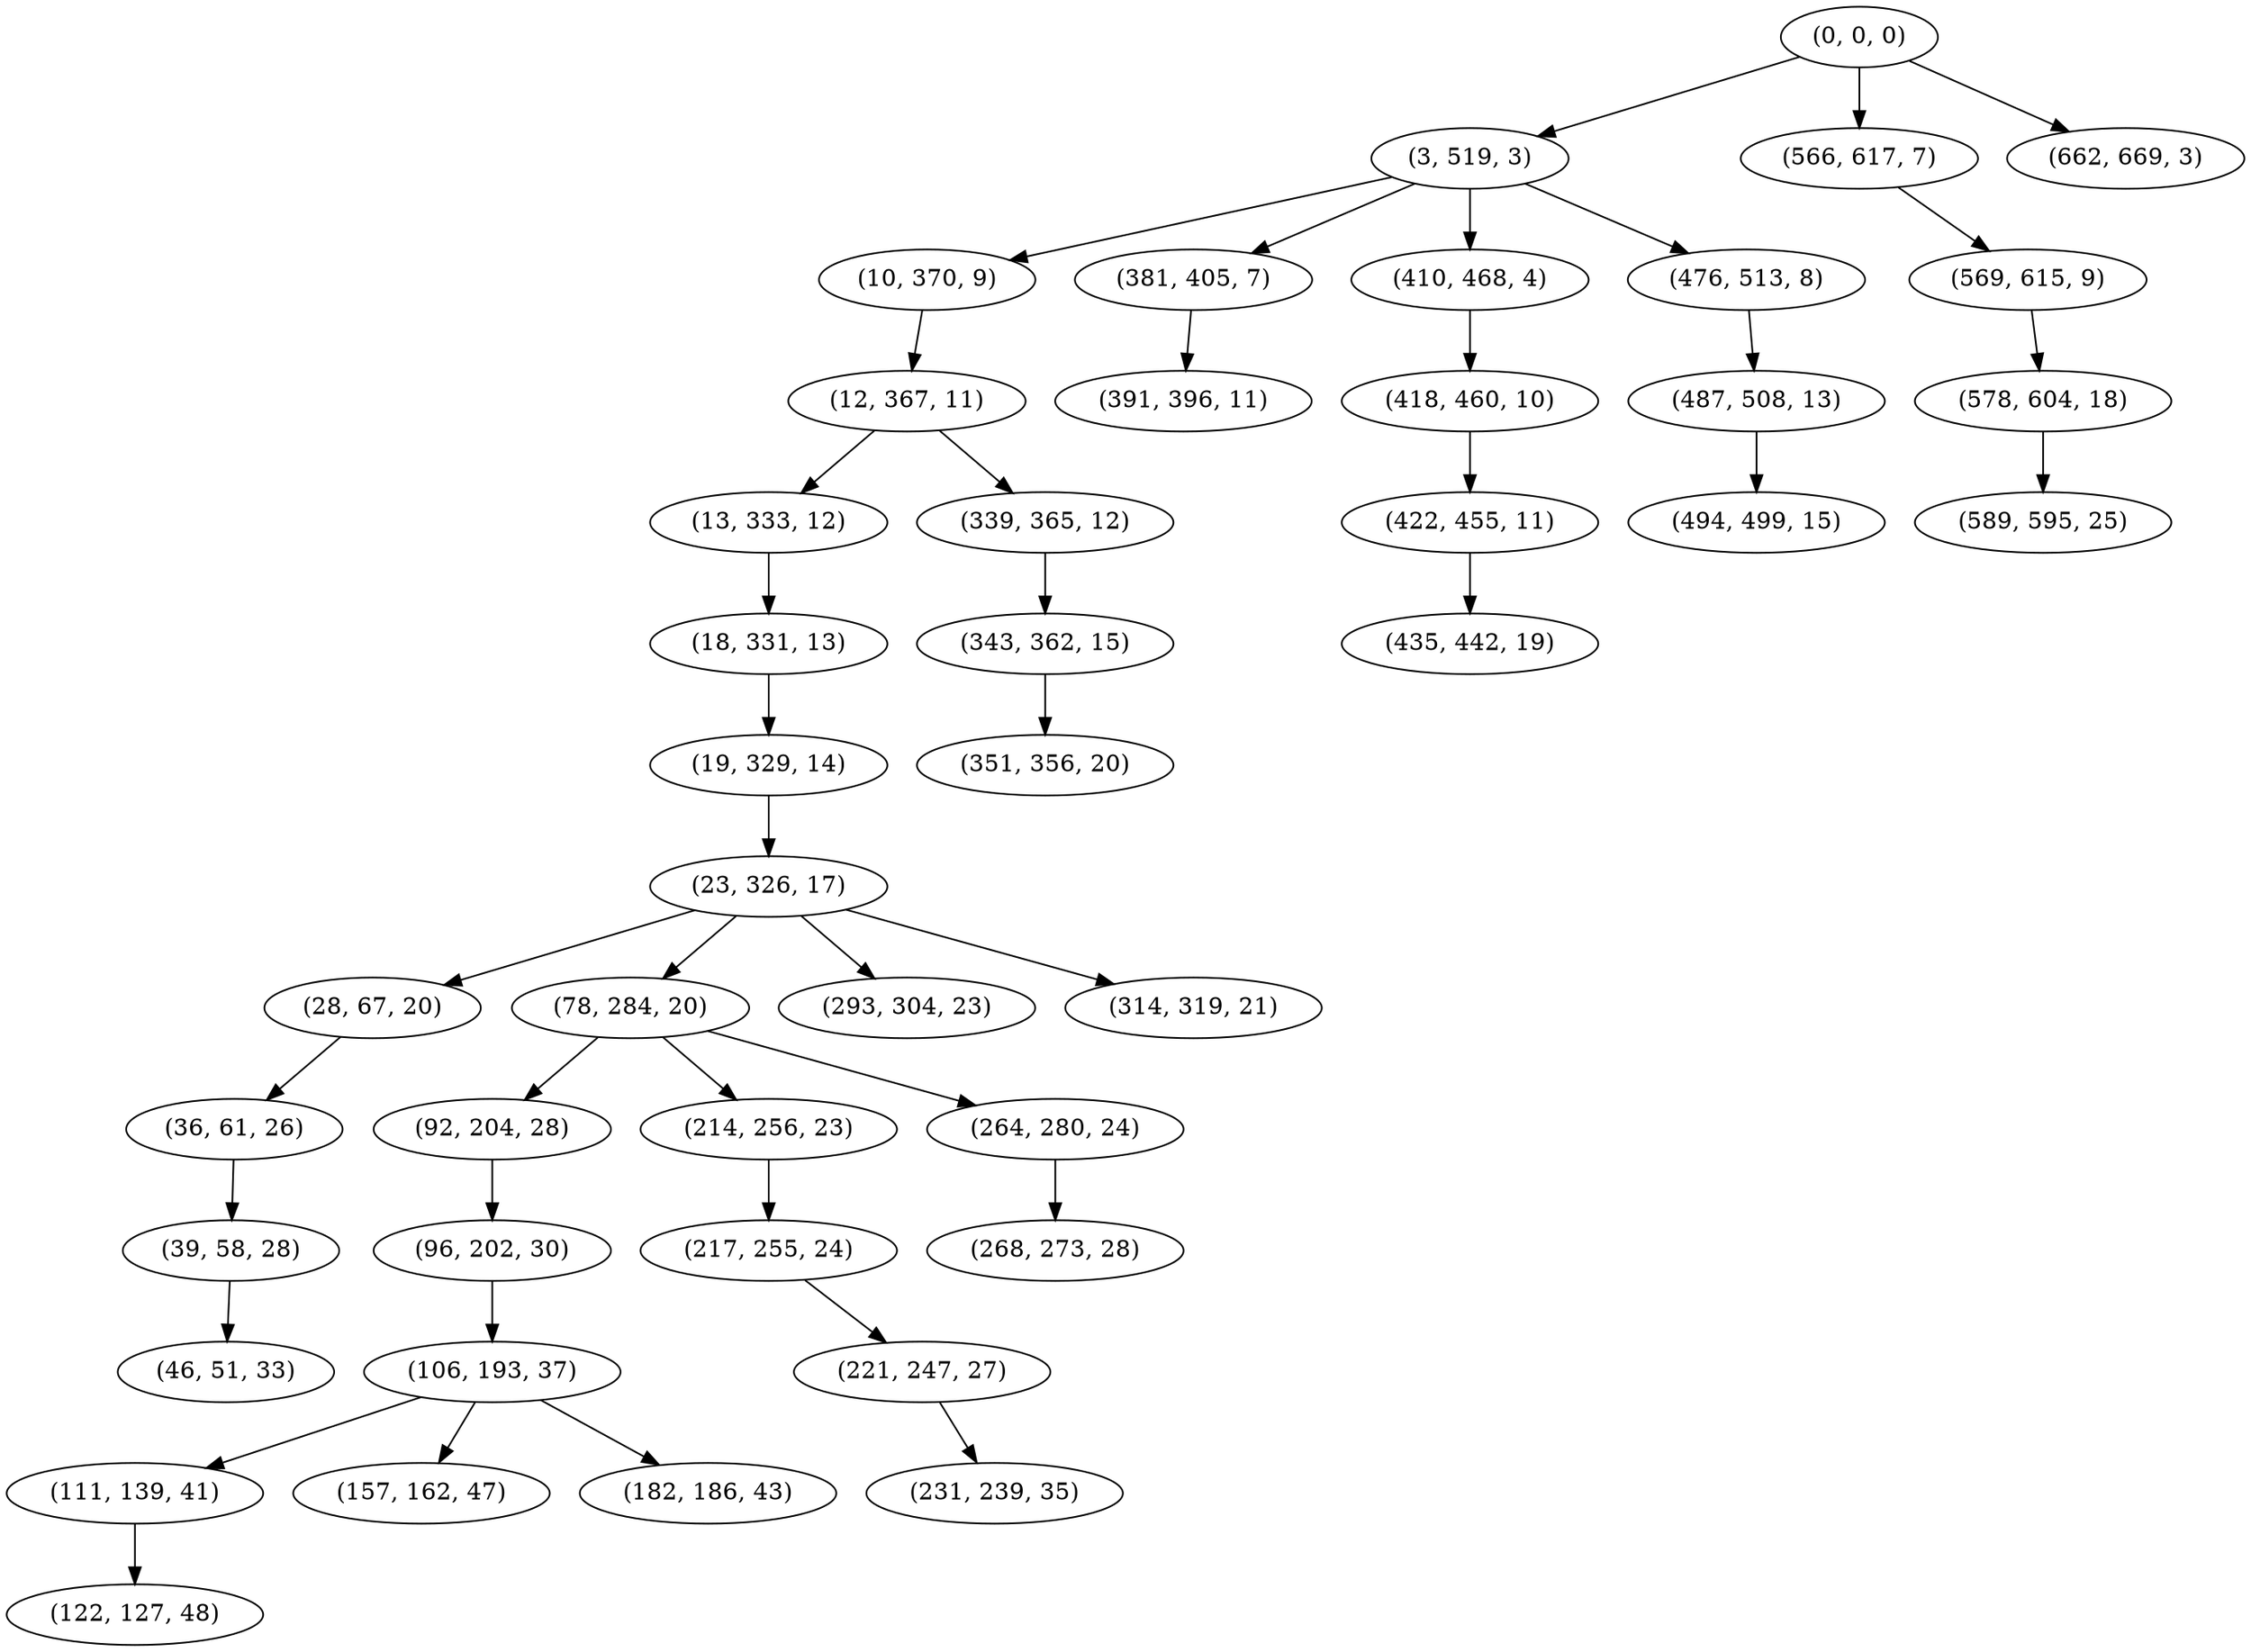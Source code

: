 digraph tree {
    "(0, 0, 0)";
    "(3, 519, 3)";
    "(10, 370, 9)";
    "(12, 367, 11)";
    "(13, 333, 12)";
    "(18, 331, 13)";
    "(19, 329, 14)";
    "(23, 326, 17)";
    "(28, 67, 20)";
    "(36, 61, 26)";
    "(39, 58, 28)";
    "(46, 51, 33)";
    "(78, 284, 20)";
    "(92, 204, 28)";
    "(96, 202, 30)";
    "(106, 193, 37)";
    "(111, 139, 41)";
    "(122, 127, 48)";
    "(157, 162, 47)";
    "(182, 186, 43)";
    "(214, 256, 23)";
    "(217, 255, 24)";
    "(221, 247, 27)";
    "(231, 239, 35)";
    "(264, 280, 24)";
    "(268, 273, 28)";
    "(293, 304, 23)";
    "(314, 319, 21)";
    "(339, 365, 12)";
    "(343, 362, 15)";
    "(351, 356, 20)";
    "(381, 405, 7)";
    "(391, 396, 11)";
    "(410, 468, 4)";
    "(418, 460, 10)";
    "(422, 455, 11)";
    "(435, 442, 19)";
    "(476, 513, 8)";
    "(487, 508, 13)";
    "(494, 499, 15)";
    "(566, 617, 7)";
    "(569, 615, 9)";
    "(578, 604, 18)";
    "(589, 595, 25)";
    "(662, 669, 3)";
    "(0, 0, 0)" -> "(3, 519, 3)";
    "(0, 0, 0)" -> "(566, 617, 7)";
    "(0, 0, 0)" -> "(662, 669, 3)";
    "(3, 519, 3)" -> "(10, 370, 9)";
    "(3, 519, 3)" -> "(381, 405, 7)";
    "(3, 519, 3)" -> "(410, 468, 4)";
    "(3, 519, 3)" -> "(476, 513, 8)";
    "(10, 370, 9)" -> "(12, 367, 11)";
    "(12, 367, 11)" -> "(13, 333, 12)";
    "(12, 367, 11)" -> "(339, 365, 12)";
    "(13, 333, 12)" -> "(18, 331, 13)";
    "(18, 331, 13)" -> "(19, 329, 14)";
    "(19, 329, 14)" -> "(23, 326, 17)";
    "(23, 326, 17)" -> "(28, 67, 20)";
    "(23, 326, 17)" -> "(78, 284, 20)";
    "(23, 326, 17)" -> "(293, 304, 23)";
    "(23, 326, 17)" -> "(314, 319, 21)";
    "(28, 67, 20)" -> "(36, 61, 26)";
    "(36, 61, 26)" -> "(39, 58, 28)";
    "(39, 58, 28)" -> "(46, 51, 33)";
    "(78, 284, 20)" -> "(92, 204, 28)";
    "(78, 284, 20)" -> "(214, 256, 23)";
    "(78, 284, 20)" -> "(264, 280, 24)";
    "(92, 204, 28)" -> "(96, 202, 30)";
    "(96, 202, 30)" -> "(106, 193, 37)";
    "(106, 193, 37)" -> "(111, 139, 41)";
    "(106, 193, 37)" -> "(157, 162, 47)";
    "(106, 193, 37)" -> "(182, 186, 43)";
    "(111, 139, 41)" -> "(122, 127, 48)";
    "(214, 256, 23)" -> "(217, 255, 24)";
    "(217, 255, 24)" -> "(221, 247, 27)";
    "(221, 247, 27)" -> "(231, 239, 35)";
    "(264, 280, 24)" -> "(268, 273, 28)";
    "(339, 365, 12)" -> "(343, 362, 15)";
    "(343, 362, 15)" -> "(351, 356, 20)";
    "(381, 405, 7)" -> "(391, 396, 11)";
    "(410, 468, 4)" -> "(418, 460, 10)";
    "(418, 460, 10)" -> "(422, 455, 11)";
    "(422, 455, 11)" -> "(435, 442, 19)";
    "(476, 513, 8)" -> "(487, 508, 13)";
    "(487, 508, 13)" -> "(494, 499, 15)";
    "(566, 617, 7)" -> "(569, 615, 9)";
    "(569, 615, 9)" -> "(578, 604, 18)";
    "(578, 604, 18)" -> "(589, 595, 25)";
}

